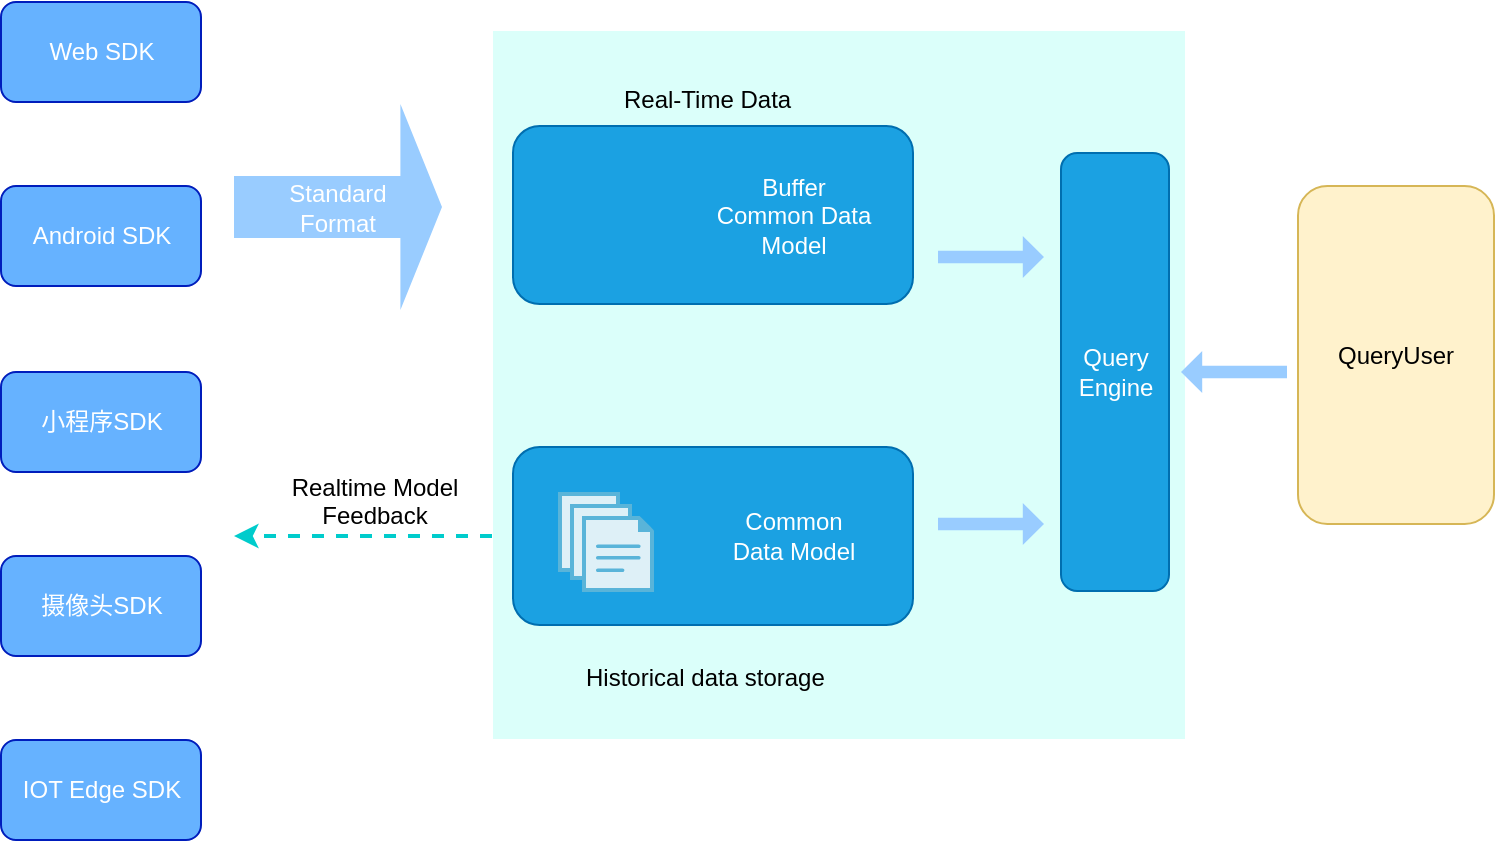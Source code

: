 <mxfile pages="3" version="11.2.5" type="github"><diagram id="sTNVliJ5NPCXDJMtaURN" name="IOTA架构"><mxGraphModel dx="1422" dy="764" grid="0" gridSize="10" guides="1" tooltips="1" connect="1" arrows="1" fold="1" page="1" pageScale="1" pageWidth="850" pageHeight="1100" math="0" shadow="0"><root><mxCell id="0"/><mxCell id="1" parent="0"/><mxCell id="n7ZZHPIKfGEFJXlv4jse-20" value="" style="rounded=0;whiteSpace=wrap;html=1;fillColor=#DBFFFA;strokeColor=#FFFFFF;fontColor=#333333;" parent="1" vertex="1"><mxGeometry x="298" y="374" width="347" height="355" as="geometry"/></mxCell><mxCell id="n7ZZHPIKfGEFJXlv4jse-1" value="Web SDK" style="rounded=1;whiteSpace=wrap;html=1;strokeColor=#001DBC;fillColor=#66B2FF;fontColor=#ffffff;" parent="1" vertex="1"><mxGeometry x="52.5" y="360" width="100" height="50" as="geometry"/></mxCell><mxCell id="n7ZZHPIKfGEFJXlv4jse-2" value="Android SDK" style="rounded=1;whiteSpace=wrap;html=1;strokeColor=#001DBC;fillColor=#66B2FF;fontColor=#ffffff;" parent="1" vertex="1"><mxGeometry x="52.5" y="452" width="100" height="50" as="geometry"/></mxCell><mxCell id="n7ZZHPIKfGEFJXlv4jse-3" value="小程序SDK" style="rounded=1;whiteSpace=wrap;html=1;strokeColor=#001DBC;fillColor=#66B2FF;fontColor=#ffffff;" parent="1" vertex="1"><mxGeometry x="52.5" y="545" width="100" height="50" as="geometry"/></mxCell><mxCell id="n7ZZHPIKfGEFJXlv4jse-4" value="摄像头SDK" style="rounded=1;whiteSpace=wrap;html=1;strokeColor=#001DBC;fillColor=#66B2FF;fontColor=#ffffff;" parent="1" vertex="1"><mxGeometry x="52.5" y="637" width="100" height="50" as="geometry"/></mxCell><mxCell id="n7ZZHPIKfGEFJXlv4jse-5" value="IOT Edge SDK" style="rounded=1;whiteSpace=wrap;html=1;strokeColor=#001DBC;fillColor=#66B2FF;fontColor=#ffffff;" parent="1" vertex="1"><mxGeometry x="52.5" y="729" width="100" height="50" as="geometry"/></mxCell><mxCell id="n7ZZHPIKfGEFJXlv4jse-6" value="&lt;blockquote style=&quot;margin: 0 0 0 40px ; border: none ; padding: 0px&quot;&gt;&lt;blockquote style=&quot;margin: 0 0 0 40px ; border: none ; padding: 0px&quot;&gt;Buffer&lt;/blockquote&gt;&lt;blockquote style=&quot;margin: 0 0 0 40px ; border: none ; padding: 0px&quot;&gt;Common Data&lt;/blockquote&gt;&lt;blockquote style=&quot;margin: 0 0 0 40px ; border: none ; padding: 0px&quot;&gt;Model&lt;/blockquote&gt;&lt;/blockquote&gt;" style="rounded=1;whiteSpace=wrap;html=1;strokeColor=#006EAF;fillColor=#1ba1e2;fontColor=#ffffff;" parent="1" vertex="1"><mxGeometry x="308.5" y="422" width="200" height="89" as="geometry"/></mxCell><mxCell id="n7ZZHPIKfGEFJXlv4jse-13" value="" style="edgeStyle=orthogonalEdgeStyle;rounded=1;orthogonalLoop=1;jettySize=auto;html=1;dashed=1;strokeWidth=2;strokeColor=#00CCCC;" parent="1" edge="1"><mxGeometry relative="1" as="geometry"><mxPoint x="298" y="627" as="sourcePoint"/><mxPoint x="169" y="627" as="targetPoint"/></mxGeometry></mxCell><mxCell id="n7ZZHPIKfGEFJXlv4jse-7" value="&lt;blockquote style=&quot;margin: 0 0 0 40px ; border: none ; padding: 0px&quot;&gt;&lt;blockquote style=&quot;margin: 0 0 0 40px ; border: none ; padding: 0px&quot;&gt;Common&lt;/blockquote&gt;&lt;blockquote style=&quot;margin: 0 0 0 40px ; border: none ; padding: 0px&quot;&gt;Data Model&lt;/blockquote&gt;&lt;/blockquote&gt;" style="rounded=1;whiteSpace=wrap;html=1;strokeColor=#006EAF;fillColor=#1ba1e2;fontColor=#ffffff;align=center;" parent="1" vertex="1"><mxGeometry x="308.5" y="582.5" width="200" height="89" as="geometry"/></mxCell><mxCell id="n7ZZHPIKfGEFJXlv4jse-8" value="Real-Time Data" style="text;html=1;resizable=0;points=[];autosize=1;align=left;verticalAlign=top;spacingTop=-4;" parent="1" vertex="1"><mxGeometry x="361.5" y="399" width="94" height="14" as="geometry"/></mxCell><mxCell id="n7ZZHPIKfGEFJXlv4jse-9" value="Historical data storage" style="text;html=1;resizable=0;points=[];autosize=1;align=left;verticalAlign=top;spacingTop=-4;" parent="1" vertex="1"><mxGeometry x="342.5" y="688" width="129" height="14" as="geometry"/></mxCell><mxCell id="n7ZZHPIKfGEFJXlv4jse-10" value="Query&lt;br&gt;Engine" style="rounded=1;whiteSpace=wrap;html=1;strokeColor=#006EAF;fillColor=#1ba1e2;fontColor=#ffffff;" parent="1" vertex="1"><mxGeometry x="582.5" y="435.5" width="54" height="219" as="geometry"/></mxCell><mxCell id="n7ZZHPIKfGEFJXlv4jse-11" value="QueryUser" style="rounded=1;whiteSpace=wrap;html=1;strokeColor=#d6b656;fillColor=#fff2cc;" parent="1" vertex="1"><mxGeometry x="701" y="452" width="98" height="169" as="geometry"/></mxCell><mxCell id="n7ZZHPIKfGEFJXlv4jse-14" value="Realtime Model&lt;br&gt;Feedback" style="text;html=1;resizable=0;points=[];autosize=1;align=center;verticalAlign=top;spacingTop=-4;" parent="1" vertex="1"><mxGeometry x="192.5" y="593" width="93" height="28" as="geometry"/></mxCell><mxCell id="n7ZZHPIKfGEFJXlv4jse-15" value="&lt;font color=&quot;#ffffff&quot;&gt;Standard&lt;br&gt;Format&lt;/font&gt;" style="shape=singleArrow;whiteSpace=wrap;html=1;shadow=0;comic=0;perimeterSpacing=0;fillColor=#99CCFF;strokeColor=none;" parent="1" vertex="1"><mxGeometry x="169" y="411" width="104" height="103" as="geometry"/></mxCell><mxCell id="n7ZZHPIKfGEFJXlv4jse-16" value="" style="shape=singleArrow;whiteSpace=wrap;html=1;shadow=0;comic=0;perimeterSpacing=0;fillColor=#99CCFF;strokeColor=none;" parent="1" vertex="1"><mxGeometry x="521" y="477" width="53" height="21" as="geometry"/></mxCell><mxCell id="n7ZZHPIKfGEFJXlv4jse-17" value="" style="shape=singleArrow;whiteSpace=wrap;html=1;shadow=0;comic=0;perimeterSpacing=0;fillColor=#99CCFF;strokeColor=none;" parent="1" vertex="1"><mxGeometry x="521" y="610.5" width="53" height="21" as="geometry"/></mxCell><mxCell id="n7ZZHPIKfGEFJXlv4jse-18" value="" style="shape=singleArrow;whiteSpace=wrap;html=1;shadow=0;comic=0;perimeterSpacing=0;fillColor=#99CCFF;strokeColor=none;rotation=180;" parent="1" vertex="1"><mxGeometry x="642.5" y="534.5" width="53" height="21" as="geometry"/></mxCell><mxCell id="n7ZZHPIKfGEFJXlv4jse-22" value="" style="shape=image;html=1;verticalAlign=top;verticalLabelPosition=bottom;labelBackgroundColor=#ffffff;imageAspect=0;aspect=fixed;image=https://cdn1.iconfinder.com/data/icons/windows8_icons_iconpharm/26/timeline.png;shadow=0;comic=0;fillColor=#DBFFFA;" parent="1" vertex="1"><mxGeometry x="336" y="449.5" width="38" height="38" as="geometry"/></mxCell><mxCell id="n7ZZHPIKfGEFJXlv4jse-23" value="" style="aspect=fixed;html=1;perimeter=none;align=center;shadow=0;dashed=0;image;fontSize=12;image=img/lib/mscae/Files.svg;comic=0;fillColor=#DBFFFA;" parent="1" vertex="1"><mxGeometry x="331" y="605" width="48" height="50" as="geometry"/></mxCell></root></mxGraphModel></diagram><diagram id="k0lT1C4kXHR9utZWfcJm" name="数据流转过程"><mxGraphModel dx="1422" dy="764" grid="1" gridSize="10" guides="1" tooltips="1" connect="1" arrows="1" fold="1" page="1" pageScale="1" pageWidth="827" pageHeight="1169" math="0" shadow="0"><root><mxCell id="8oczBjVsnfA-27UKkpkj-0"/><mxCell id="8oczBjVsnfA-27UKkpkj-1" parent="8oczBjVsnfA-27UKkpkj-0"/><mxCell id="U9lF_9IdNgKJqnYiqkZm-22" value="" style="rounded=0;whiteSpace=wrap;html=1;fillColor=#f5f5f5;strokeColor=none;fontColor=#333333;" vertex="1" parent="8oczBjVsnfA-27UKkpkj-1"><mxGeometry x="279" y="380" width="565" height="390" as="geometry"/></mxCell><mxCell id="U9lF_9IdNgKJqnYiqkZm-2" value="" style="edgeStyle=orthogonalEdgeStyle;rounded=0;orthogonalLoop=1;jettySize=auto;html=1;" edge="1" parent="8oczBjVsnfA-27UKkpkj-1" source="U9lF_9IdNgKJqnYiqkZm-0" target="U9lF_9IdNgKJqnYiqkZm-1"><mxGeometry relative="1" as="geometry"/></mxCell><mxCell id="U9lF_9IdNgKJqnYiqkZm-0" value="SDK" style="rounded=1;whiteSpace=wrap;html=1;strokeColor=#001DBC;fillColor=#99CCFF;fontColor=#ffffff;" vertex="1" parent="8oczBjVsnfA-27UKkpkj-1"><mxGeometry x="94" y="370" width="103" height="40" as="geometry"/></mxCell><mxCell id="U9lF_9IdNgKJqnYiqkZm-4" value="" style="edgeStyle=orthogonalEdgeStyle;rounded=0;orthogonalLoop=1;jettySize=auto;html=1;" edge="1" parent="8oczBjVsnfA-27UKkpkj-1" source="U9lF_9IdNgKJqnYiqkZm-1" target="U9lF_9IdNgKJqnYiqkZm-3"><mxGeometry relative="1" as="geometry"/></mxCell><mxCell id="U9lF_9IdNgKJqnYiqkZm-1" value="采集模块（Netty）" style="rounded=1;whiteSpace=wrap;html=1;strokeColor=#001DBC;fillColor=#99CCFF;fontColor=#ffffff;" vertex="1" parent="8oczBjVsnfA-27UKkpkj-1"><mxGeometry x="74" y="460" width="143" height="50" as="geometry"/></mxCell><mxCell id="U9lF_9IdNgKJqnYiqkZm-6" value="" style="edgeStyle=orthogonalEdgeStyle;rounded=0;orthogonalLoop=1;jettySize=auto;html=1;" edge="1" parent="8oczBjVsnfA-27UKkpkj-1" source="U9lF_9IdNgKJqnYiqkZm-3" target="U9lF_9IdNgKJqnYiqkZm-5"><mxGeometry relative="1" as="geometry"/></mxCell><mxCell id="U9lF_9IdNgKJqnYiqkZm-3" value="Kafka集群" style="rounded=1;whiteSpace=wrap;html=1;strokeColor=#001DBC;fillColor=#99CCFF;fontColor=#ffffff;" vertex="1" parent="8oczBjVsnfA-27UKkpkj-1"><mxGeometry x="296.5" y="460" width="100" height="50" as="geometry"/></mxCell><mxCell id="U9lF_9IdNgKJqnYiqkZm-8" value="" style="edgeStyle=orthogonalEdgeStyle;rounded=0;orthogonalLoop=1;jettySize=auto;html=1;" edge="1" parent="8oczBjVsnfA-27UKkpkj-1" source="U9lF_9IdNgKJqnYiqkZm-5" target="U9lF_9IdNgKJqnYiqkZm-7"><mxGeometry relative="1" as="geometry"/></mxCell><mxCell id="U9lF_9IdNgKJqnYiqkZm-5" value="Kafka消费者" style="rounded=1;whiteSpace=wrap;html=1;strokeColor=#001DBC;fillColor=#99CCFF;fontColor=#ffffff;" vertex="1" parent="8oczBjVsnfA-27UKkpkj-1"><mxGeometry x="476.5" y="460" width="100" height="50" as="geometry"/></mxCell><mxCell id="U9lF_9IdNgKJqnYiqkZm-10" value="" style="edgeStyle=orthogonalEdgeStyle;rounded=0;orthogonalLoop=1;jettySize=auto;html=1;" edge="1" parent="8oczBjVsnfA-27UKkpkj-1" source="U9lF_9IdNgKJqnYiqkZm-7" target="U9lF_9IdNgKJqnYiqkZm-9"><mxGeometry relative="1" as="geometry"/></mxCell><mxCell id="U9lF_9IdNgKJqnYiqkZm-7" value="HBase缓冲区" style="rounded=1;whiteSpace=wrap;html=1;strokeColor=#001DBC;fillColor=#99CCFF;fontColor=#ffffff;" vertex="1" parent="8oczBjVsnfA-27UKkpkj-1"><mxGeometry x="644" y="460" width="100" height="50" as="geometry"/></mxCell><mxCell id="U9lF_9IdNgKJqnYiqkZm-19" style="edgeStyle=orthogonalEdgeStyle;rounded=0;orthogonalLoop=1;jettySize=auto;html=1;exitX=0;exitY=0.75;exitDx=0;exitDy=0;entryX=0;entryY=0.5;entryDx=0;entryDy=0;" edge="1" parent="8oczBjVsnfA-27UKkpkj-1" source="U9lF_9IdNgKJqnYiqkZm-9" target="U9lF_9IdNgKJqnYiqkZm-18"><mxGeometry relative="1" as="geometry"/></mxCell><mxCell id="U9lF_9IdNgKJqnYiqkZm-9" value="HDFS存储（ORC）&lt;br&gt;&lt;br&gt;&lt;font color=&quot;#000000&quot;&gt;Historical Data&lt;/font&gt;" style="rounded=1;whiteSpace=wrap;html=1;strokeColor=#001DBC;fillColor=#99CCFF;fontColor=#ffffff;align=center;" vertex="1" parent="8oczBjVsnfA-27UKkpkj-1"><mxGeometry x="610" y="580" width="168" height="80" as="geometry"/></mxCell><mxCell id="U9lF_9IdNgKJqnYiqkZm-12" style="edgeStyle=orthogonalEdgeStyle;rounded=0;orthogonalLoop=1;jettySize=auto;html=1;" edge="1" parent="8oczBjVsnfA-27UKkpkj-1" source="U9lF_9IdNgKJqnYiqkZm-11" target="U9lF_9IdNgKJqnYiqkZm-9"><mxGeometry relative="1" as="geometry"/></mxCell><mxCell id="U9lF_9IdNgKJqnYiqkZm-11" value="历史数据导入" style="rounded=1;whiteSpace=wrap;html=1;strokeColor=#001DBC;fillColor=#99CCFF;fontColor=#ffffff;" vertex="1" parent="8oczBjVsnfA-27UKkpkj-1"><mxGeometry x="304" y="600" width="160" height="40" as="geometry"/></mxCell><mxCell id="U9lF_9IdNgKJqnYiqkZm-17" value="格式化" style="text;html=1;resizable=0;points=[];autosize=1;align=left;verticalAlign=top;spacingTop=-4;" vertex="1" parent="8oczBjVsnfA-27UKkpkj-1"><mxGeometry x="512" y="630" width="50" height="20" as="geometry"/></mxCell><mxCell id="U9lF_9IdNgKJqnYiqkZm-20" style="edgeStyle=orthogonalEdgeStyle;rounded=0;orthogonalLoop=1;jettySize=auto;html=1;exitX=1;exitY=0.5;exitDx=0;exitDy=0;entryX=1;entryY=0.75;entryDx=0;entryDy=0;" edge="1" parent="8oczBjVsnfA-27UKkpkj-1" source="U9lF_9IdNgKJqnYiqkZm-18" target="U9lF_9IdNgKJqnYiqkZm-9"><mxGeometry relative="1" as="geometry"><Array as="points"><mxPoint x="794" y="715"/><mxPoint x="794" y="640"/></Array></mxGeometry></mxCell><mxCell id="U9lF_9IdNgKJqnYiqkZm-18" value="MergerMR&lt;br&gt;合并小文件" style="rounded=1;whiteSpace=wrap;html=1;strokeColor=#001DBC;fillColor=#99CCFF;fontColor=#ffffff;" vertex="1" parent="8oczBjVsnfA-27UKkpkj-1"><mxGeometry x="644" y="690" width="100" height="50" as="geometry"/></mxCell><mxCell id="U9lF_9IdNgKJqnYiqkZm-21" value="Ingestion" style="text;html=1;resizable=0;points=[];autosize=1;align=left;verticalAlign=top;spacingTop=-4;" vertex="1" parent="8oczBjVsnfA-27UKkpkj-1"><mxGeometry x="187" y="433" width="60" height="20" as="geometry"/></mxCell><mxCell id="U9lF_9IdNgKJqnYiqkZm-24" style="edgeStyle=orthogonalEdgeStyle;rounded=0;orthogonalLoop=1;jettySize=auto;html=1;entryX=1;entryY=0.5;entryDx=0;entryDy=0;" edge="1" parent="8oczBjVsnfA-27UKkpkj-1" source="U9lF_9IdNgKJqnYiqkZm-23" target="U9lF_9IdNgKJqnYiqkZm-7"><mxGeometry relative="1" as="geometry"/></mxCell><mxCell id="U9lF_9IdNgKJqnYiqkZm-25" style="edgeStyle=orthogonalEdgeStyle;rounded=0;orthogonalLoop=1;jettySize=auto;html=1;entryX=1;entryY=0.5;entryDx=0;entryDy=0;" edge="1" parent="8oczBjVsnfA-27UKkpkj-1" source="U9lF_9IdNgKJqnYiqkZm-23" target="U9lF_9IdNgKJqnYiqkZm-9"><mxGeometry relative="1" as="geometry"><Array as="points"><mxPoint x="834" y="550"/><mxPoint x="834" y="620"/></Array></mxGeometry></mxCell><mxCell id="U9lF_9IdNgKJqnYiqkZm-23" value="查询引擎（Presto）" style="rounded=1;whiteSpace=wrap;html=1;strokeColor=#001DBC;fillColor=#99CCFF;fontColor=#ffffff;" vertex="1" parent="8oczBjVsnfA-27UKkpkj-1"><mxGeometry x="924" y="525" width="100" height="50" as="geometry"/></mxCell><mxCell id="U9lF_9IdNgKJqnYiqkZm-26" value="Real-Time Data" style="text;html=1;resizable=0;points=[];autosize=1;align=left;verticalAlign=top;spacingTop=-4;fontStyle=1;fontSize=14;" vertex="1" parent="8oczBjVsnfA-27UKkpkj-1"><mxGeometry x="648" y="400" width="100" height="20" as="geometry"/></mxCell><mxCell id="U9lF_9IdNgKJqnYiqkZm-27" value="Buffer" style="text;html=1;resizable=0;points=[];autosize=1;align=left;verticalAlign=top;spacingTop=-4;fontSize=12;" vertex="1" parent="8oczBjVsnfA-27UKkpkj-1"><mxGeometry x="673" y="430" width="50" height="20" as="geometry"/></mxCell><mxCell id="U9lF_9IdNgKJqnYiqkZm-28" value="缓存落地" style="text;html=1;resizable=0;points=[];autosize=1;align=left;verticalAlign=top;spacingTop=-4;fontSize=12;" vertex="1" parent="8oczBjVsnfA-27UKkpkj-1"><mxGeometry x="714" y="540" width="60" height="20" as="geometry"/></mxCell><mxCell id="U9lF_9IdNgKJqnYiqkZm-29" value="DumpMR" style="text;html=1;resizable=0;points=[];autosize=1;align=left;verticalAlign=top;spacingTop=-4;fontSize=12;" vertex="1" parent="8oczBjVsnfA-27UKkpkj-1"><mxGeometry x="613" y="544" width="70" height="20" as="geometry"/></mxCell><mxCell id="U9lF_9IdNgKJqnYiqkZm-30" value="EventMR" style="text;html=1;resizable=0;points=[];autosize=1;align=left;verticalAlign=top;spacingTop=-4;fontSize=12;" vertex="1" parent="8oczBjVsnfA-27UKkpkj-1"><mxGeometry x="496.5" y="430" width="60" height="20" as="geometry"/></mxCell><mxCell id="U9lF_9IdNgKJqnYiqkZm-31" value="ProfileMR" style="text;html=1;resizable=0;points=[];autosize=1;align=left;verticalAlign=top;spacingTop=-4;fontSize=12;" vertex="1" parent="8oczBjVsnfA-27UKkpkj-1"><mxGeometry x="485" y="520" width="70" height="20" as="geometry"/></mxCell><mxCell id="U9lF_9IdNgKJqnYiqkZm-32" value="调度" style="text;html=1;resizable=0;points=[];autosize=1;align=left;verticalAlign=top;spacingTop=-4;fontSize=14;fontStyle=1" vertex="1" parent="8oczBjVsnfA-27UKkpkj-1"><mxGeometry x="296.5" y="740" width="40" height="20" as="geometry"/></mxCell></root></mxGraphModel></diagram><diagram id="hyogaqBI34FITgt8ISVk" name="数据采集(Ingestion)"><mxGraphModel dx="1422" dy="764" grid="1" gridSize="10" guides="1" tooltips="1" connect="1" arrows="1" fold="1" page="1" pageScale="1" pageWidth="827" pageHeight="1169" math="0" shadow="0"><root><mxCell id="Q9vtEFaDNhs0gT4LUkmw-0"/><mxCell id="Q9vtEFaDNhs0gT4LUkmw-1" parent="Q9vtEFaDNhs0gT4LUkmw-0"/><mxCell id="CLhsSBFjYFST-v-kxNXn-23" style="edgeStyle=none;rounded=0;orthogonalLoop=1;jettySize=auto;html=1;exitX=1;exitY=0.5;exitDx=0;exitDy=0;entryX=0;entryY=0.5;entryDx=0;entryDy=0;fontSize=14;" edge="1" parent="Q9vtEFaDNhs0gT4LUkmw-1" source="CLhsSBFjYFST-v-kxNXn-3" target="CLhsSBFjYFST-v-kxNXn-16"><mxGeometry relative="1" as="geometry"/></mxCell><mxCell id="CLhsSBFjYFST-v-kxNXn-24" style="edgeStyle=none;rounded=0;orthogonalLoop=1;jettySize=auto;html=1;exitX=1;exitY=0.5;exitDx=0;exitDy=0;entryX=0;entryY=0.75;entryDx=0;entryDy=0;fontSize=14;" edge="1" parent="Q9vtEFaDNhs0gT4LUkmw-1" source="CLhsSBFjYFST-v-kxNXn-3" target="CLhsSBFjYFST-v-kxNXn-7"><mxGeometry relative="1" as="geometry"/></mxCell><mxCell id="CLhsSBFjYFST-v-kxNXn-26" style="edgeStyle=none;rounded=0;orthogonalLoop=1;jettySize=auto;html=1;exitX=1;exitY=0.5;exitDx=0;exitDy=0;fontSize=14;" edge="1" parent="Q9vtEFaDNhs0gT4LUkmw-1" source="CLhsSBFjYFST-v-kxNXn-3"><mxGeometry relative="1" as="geometry"><mxPoint x="600" y="315" as="targetPoint"/></mxGeometry></mxCell><mxCell id="CLhsSBFjYFST-v-kxNXn-3" value="LVS" style="rounded=1;whiteSpace=wrap;html=1;strokeColor=#001DBC;fillColor=#99CCFF;fontColor=#ffffff;" vertex="1" parent="Q9vtEFaDNhs0gT4LUkmw-1"><mxGeometry x="382" y="165" width="103" height="40" as="geometry"/></mxCell><mxCell id="CLhsSBFjYFST-v-kxNXn-20" style="edgeStyle=none;rounded=0;orthogonalLoop=1;jettySize=auto;html=1;entryX=0;entryY=0.75;entryDx=0;entryDy=0;fontSize=14;exitX=1;exitY=0.5;exitDx=0;exitDy=0;" edge="1" parent="Q9vtEFaDNhs0gT4LUkmw-1" source="CLhsSBFjYFST-v-kxNXn-4" target="CLhsSBFjYFST-v-kxNXn-7"><mxGeometry relative="1" as="geometry"/></mxCell><mxCell id="CLhsSBFjYFST-v-kxNXn-21" style="edgeStyle=none;rounded=0;orthogonalLoop=1;jettySize=auto;html=1;exitX=1;exitY=0.5;exitDx=0;exitDy=0;entryX=0;entryY=0.5;entryDx=0;entryDy=0;fontSize=14;" edge="1" parent="Q9vtEFaDNhs0gT4LUkmw-1" source="CLhsSBFjYFST-v-kxNXn-4" target="CLhsSBFjYFST-v-kxNXn-16"><mxGeometry relative="1" as="geometry"/></mxCell><mxCell id="CLhsSBFjYFST-v-kxNXn-22" style="edgeStyle=none;rounded=0;orthogonalLoop=1;jettySize=auto;html=1;exitX=1;exitY=0.5;exitDx=0;exitDy=0;entryX=0;entryY=0.5;entryDx=0;entryDy=0;fontSize=14;" edge="1" parent="Q9vtEFaDNhs0gT4LUkmw-1" source="CLhsSBFjYFST-v-kxNXn-4" target="CLhsSBFjYFST-v-kxNXn-17"><mxGeometry relative="1" as="geometry"/></mxCell><mxCell id="CLhsSBFjYFST-v-kxNXn-4" value="LVS" style="rounded=1;whiteSpace=wrap;html=1;strokeColor=#001DBC;fillColor=#99CCFF;fontColor=#ffffff;" vertex="1" parent="Q9vtEFaDNhs0gT4LUkmw-1"><mxGeometry x="382" y="265" width="103" height="40" as="geometry"/></mxCell><mxCell id="CLhsSBFjYFST-v-kxNXn-29" style="edgeStyle=none;rounded=0;orthogonalLoop=1;jettySize=auto;html=1;exitX=1;exitY=0.5;exitDx=0;exitDy=0;fontSize=14;" edge="1" parent="Q9vtEFaDNhs0gT4LUkmw-1" source="CLhsSBFjYFST-v-kxNXn-7"><mxGeometry relative="1" as="geometry"><mxPoint x="820" y="235" as="targetPoint"/></mxGeometry></mxCell><mxCell id="CLhsSBFjYFST-v-kxNXn-7" value="Netty" style="rounded=1;whiteSpace=wrap;html=1;strokeColor=#001DBC;fillColor=#99CCFF;fontColor=#ffffff;" vertex="1" parent="Q9vtEFaDNhs0gT4LUkmw-1"><mxGeometry x="600" y="153" width="103" height="40" as="geometry"/></mxCell><mxCell id="CLhsSBFjYFST-v-kxNXn-15" value="Server Load Balancer" style="text;html=1;resizable=0;points=[];autosize=1;align=left;verticalAlign=top;spacingTop=-4;fontSize=14;" vertex="1" parent="Q9vtEFaDNhs0gT4LUkmw-1"><mxGeometry x="358.5" y="340" width="150" height="20" as="geometry"/></mxCell><mxCell id="CLhsSBFjYFST-v-kxNXn-28" style="edgeStyle=none;rounded=0;orthogonalLoop=1;jettySize=auto;html=1;fontSize=14;" edge="1" parent="Q9vtEFaDNhs0gT4LUkmw-1" source="CLhsSBFjYFST-v-kxNXn-16"><mxGeometry relative="1" as="geometry"><mxPoint x="820" y="245" as="targetPoint"/></mxGeometry></mxCell><mxCell id="CLhsSBFjYFST-v-kxNXn-16" value="Netty" style="rounded=1;whiteSpace=wrap;html=1;strokeColor=#001DBC;fillColor=#99CCFF;fontColor=#ffffff;" vertex="1" parent="Q9vtEFaDNhs0gT4LUkmw-1"><mxGeometry x="600" y="224" width="103" height="40" as="geometry"/></mxCell><mxCell id="CLhsSBFjYFST-v-kxNXn-27" style="edgeStyle=none;rounded=0;orthogonalLoop=1;jettySize=auto;html=1;exitX=1;exitY=0.5;exitDx=0;exitDy=0;entryX=0;entryY=1;entryDx=0;entryDy=0;entryPerimeter=0;fontSize=14;" edge="1" parent="Q9vtEFaDNhs0gT4LUkmw-1" source="CLhsSBFjYFST-v-kxNXn-17" target="CLhsSBFjYFST-v-kxNXn-8"><mxGeometry relative="1" as="geometry"/></mxCell><mxCell id="CLhsSBFjYFST-v-kxNXn-17" value="Netty" style="rounded=1;whiteSpace=wrap;html=1;strokeColor=#001DBC;fillColor=#99CCFF;fontColor=#ffffff;" vertex="1" parent="Q9vtEFaDNhs0gT4LUkmw-1"><mxGeometry x="600" y="295" width="103" height="40" as="geometry"/></mxCell><mxCell id="CLhsSBFjYFST-v-kxNXn-18" style="rounded=0;orthogonalLoop=1;jettySize=auto;html=1;entryX=0;entryY=0.5;entryDx=0;entryDy=0;fontSize=14;" edge="1" parent="Q9vtEFaDNhs0gT4LUkmw-1" source="CLhsSBFjYFST-v-kxNXn-2" target="CLhsSBFjYFST-v-kxNXn-3"><mxGeometry relative="1" as="geometry"/></mxCell><mxCell id="CLhsSBFjYFST-v-kxNXn-19" style="edgeStyle=none;rounded=0;orthogonalLoop=1;jettySize=auto;html=1;exitX=1;exitY=0.5;exitDx=0;exitDy=0;entryX=0;entryY=0.5;entryDx=0;entryDy=0;fontSize=14;" edge="1" parent="Q9vtEFaDNhs0gT4LUkmw-1" source="CLhsSBFjYFST-v-kxNXn-2" target="CLhsSBFjYFST-v-kxNXn-4"><mxGeometry relative="1" as="geometry"/></mxCell><mxCell id="hlFRBK2tZHo_ORRmK9ox-0" value="" style="group" vertex="1" connectable="0" parent="Q9vtEFaDNhs0gT4LUkmw-1"><mxGeometry x="114" y="215" width="123" height="60" as="geometry"/></mxCell><mxCell id="CLhsSBFjYFST-v-kxNXn-0" value="SDK" style="rounded=1;whiteSpace=wrap;html=1;strokeColor=#001DBC;fillColor=#99CCFF;fontColor=#ffffff;" vertex="1" parent="hlFRBK2tZHo_ORRmK9ox-0"><mxGeometry width="103" height="40" as="geometry"/></mxCell><mxCell id="CLhsSBFjYFST-v-kxNXn-1" value="SDK" style="rounded=1;whiteSpace=wrap;html=1;strokeColor=#001DBC;fillColor=#99CCFF;fontColor=#ffffff;" vertex="1" parent="hlFRBK2tZHo_ORRmK9ox-0"><mxGeometry x="10" y="10" width="103" height="40" as="geometry"/></mxCell><mxCell id="CLhsSBFjYFST-v-kxNXn-2" value="SDK" style="rounded=1;whiteSpace=wrap;html=1;strokeColor=#001DBC;fillColor=#99CCFF;fontColor=#ffffff;" vertex="1" parent="hlFRBK2tZHo_ORRmK9ox-0"><mxGeometry x="20" y="20" width="103" height="40" as="geometry"/></mxCell><mxCell id="hlFRBK2tZHo_ORRmK9ox-1" value="" style="group" vertex="1" connectable="0" parent="Q9vtEFaDNhs0gT4LUkmw-1"><mxGeometry x="830" y="215" width="123" height="60" as="geometry"/></mxCell><mxCell id="CLhsSBFjYFST-v-kxNXn-8" value="Kafka" style="rounded=1;whiteSpace=wrap;html=1;strokeColor=#001DBC;fillColor=#99CCFF;fontColor=#ffffff;" vertex="1" parent="hlFRBK2tZHo_ORRmK9ox-1"><mxGeometry width="103" height="40" as="geometry"/></mxCell><mxCell id="CLhsSBFjYFST-v-kxNXn-11" value="Kafka" style="rounded=1;whiteSpace=wrap;html=1;strokeColor=#001DBC;fillColor=#99CCFF;fontColor=#ffffff;" vertex="1" parent="hlFRBK2tZHo_ORRmK9ox-1"><mxGeometry x="10" y="10" width="103" height="40" as="geometry"/></mxCell><mxCell id="CLhsSBFjYFST-v-kxNXn-12" value="Kafka" style="rounded=1;whiteSpace=wrap;html=1;strokeColor=#001DBC;fillColor=#99CCFF;fontColor=#ffffff;" vertex="1" parent="hlFRBK2tZHo_ORRmK9ox-1"><mxGeometry x="20" y="20" width="103" height="40" as="geometry"/></mxCell></root></mxGraphModel></diagram></mxfile>